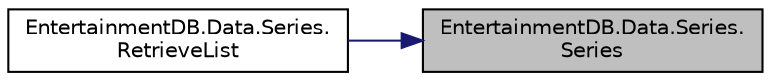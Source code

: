 digraph "EntertainmentDB.Data.Series.Series"
{
 // LATEX_PDF_SIZE
  edge [fontname="Helvetica",fontsize="10",labelfontname="Helvetica",labelfontsize="10"];
  node [fontname="Helvetica",fontsize="10",shape=record];
  rankdir="RL";
  Node1 [label="EntertainmentDB.Data.Series.\lSeries",height=0.2,width=0.4,color="black", fillcolor="grey75", style="filled", fontcolor="black",tooltip="Initializes a series with an empty id string."];
  Node1 -> Node2 [dir="back",color="midnightblue",fontsize="10",style="solid",fontname="Helvetica"];
  Node2 [label="EntertainmentDB.Data.Series.\lRetrieveList",height=0.2,width=0.4,color="black", fillcolor="white", style="filled",URL="$dc/d89/class_entertainment_d_b_1_1_data_1_1_series.html#a2e3ca9e408b57d1c9a108ce7ef8314d5",tooltip="Retrieves a list of series from the database."];
}
